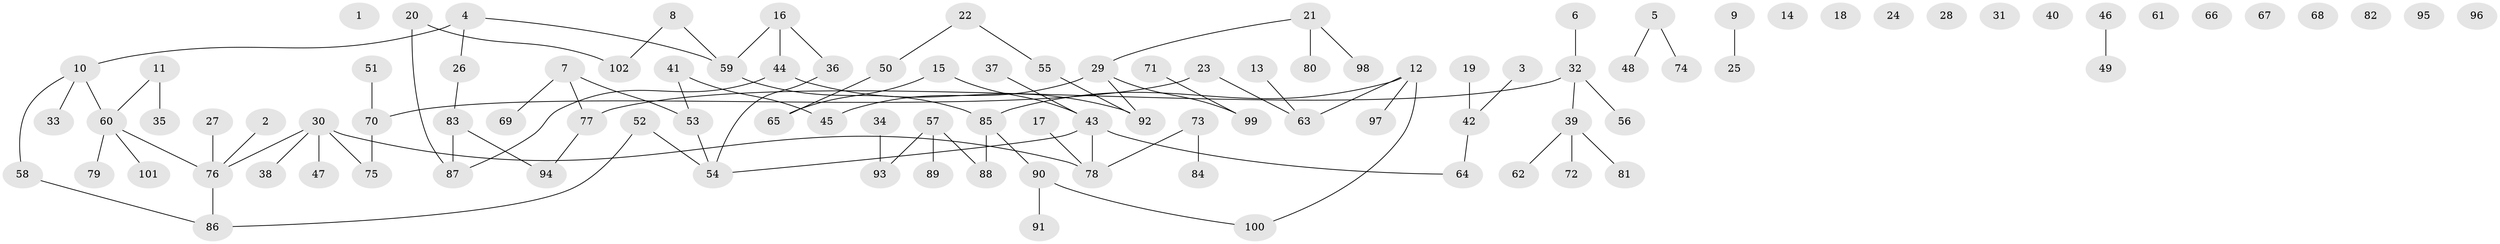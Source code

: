 // coarse degree distribution, {0: 0.22535211267605634, 4: 0.08450704225352113, 2: 0.2112676056338028, 7: 0.014084507042253521, 3: 0.1267605633802817, 5: 0.04225352112676056, 1: 0.29577464788732394}
// Generated by graph-tools (version 1.1) at 2025/16/03/04/25 18:16:25]
// undirected, 102 vertices, 94 edges
graph export_dot {
graph [start="1"]
  node [color=gray90,style=filled];
  1;
  2;
  3;
  4;
  5;
  6;
  7;
  8;
  9;
  10;
  11;
  12;
  13;
  14;
  15;
  16;
  17;
  18;
  19;
  20;
  21;
  22;
  23;
  24;
  25;
  26;
  27;
  28;
  29;
  30;
  31;
  32;
  33;
  34;
  35;
  36;
  37;
  38;
  39;
  40;
  41;
  42;
  43;
  44;
  45;
  46;
  47;
  48;
  49;
  50;
  51;
  52;
  53;
  54;
  55;
  56;
  57;
  58;
  59;
  60;
  61;
  62;
  63;
  64;
  65;
  66;
  67;
  68;
  69;
  70;
  71;
  72;
  73;
  74;
  75;
  76;
  77;
  78;
  79;
  80;
  81;
  82;
  83;
  84;
  85;
  86;
  87;
  88;
  89;
  90;
  91;
  92;
  93;
  94;
  95;
  96;
  97;
  98;
  99;
  100;
  101;
  102;
  2 -- 76;
  3 -- 42;
  4 -- 10;
  4 -- 26;
  4 -- 59;
  5 -- 48;
  5 -- 74;
  6 -- 32;
  7 -- 53;
  7 -- 69;
  7 -- 77;
  8 -- 59;
  8 -- 102;
  9 -- 25;
  10 -- 33;
  10 -- 58;
  10 -- 60;
  11 -- 35;
  11 -- 60;
  12 -- 63;
  12 -- 85;
  12 -- 97;
  12 -- 100;
  13 -- 63;
  15 -- 43;
  15 -- 65;
  16 -- 36;
  16 -- 44;
  16 -- 59;
  17 -- 78;
  19 -- 42;
  20 -- 87;
  20 -- 102;
  21 -- 29;
  21 -- 80;
  21 -- 98;
  22 -- 50;
  22 -- 55;
  23 -- 63;
  23 -- 70;
  26 -- 83;
  27 -- 76;
  29 -- 45;
  29 -- 92;
  29 -- 99;
  30 -- 38;
  30 -- 47;
  30 -- 75;
  30 -- 76;
  30 -- 78;
  32 -- 39;
  32 -- 56;
  32 -- 77;
  34 -- 93;
  36 -- 54;
  37 -- 43;
  39 -- 62;
  39 -- 72;
  39 -- 81;
  41 -- 45;
  41 -- 53;
  42 -- 64;
  43 -- 54;
  43 -- 64;
  43 -- 78;
  44 -- 87;
  44 -- 92;
  46 -- 49;
  50 -- 65;
  51 -- 70;
  52 -- 54;
  52 -- 86;
  53 -- 54;
  55 -- 92;
  57 -- 88;
  57 -- 89;
  57 -- 93;
  58 -- 86;
  59 -- 85;
  60 -- 76;
  60 -- 79;
  60 -- 101;
  70 -- 75;
  71 -- 99;
  73 -- 78;
  73 -- 84;
  76 -- 86;
  77 -- 94;
  83 -- 87;
  83 -- 94;
  85 -- 88;
  85 -- 90;
  90 -- 91;
  90 -- 100;
}
